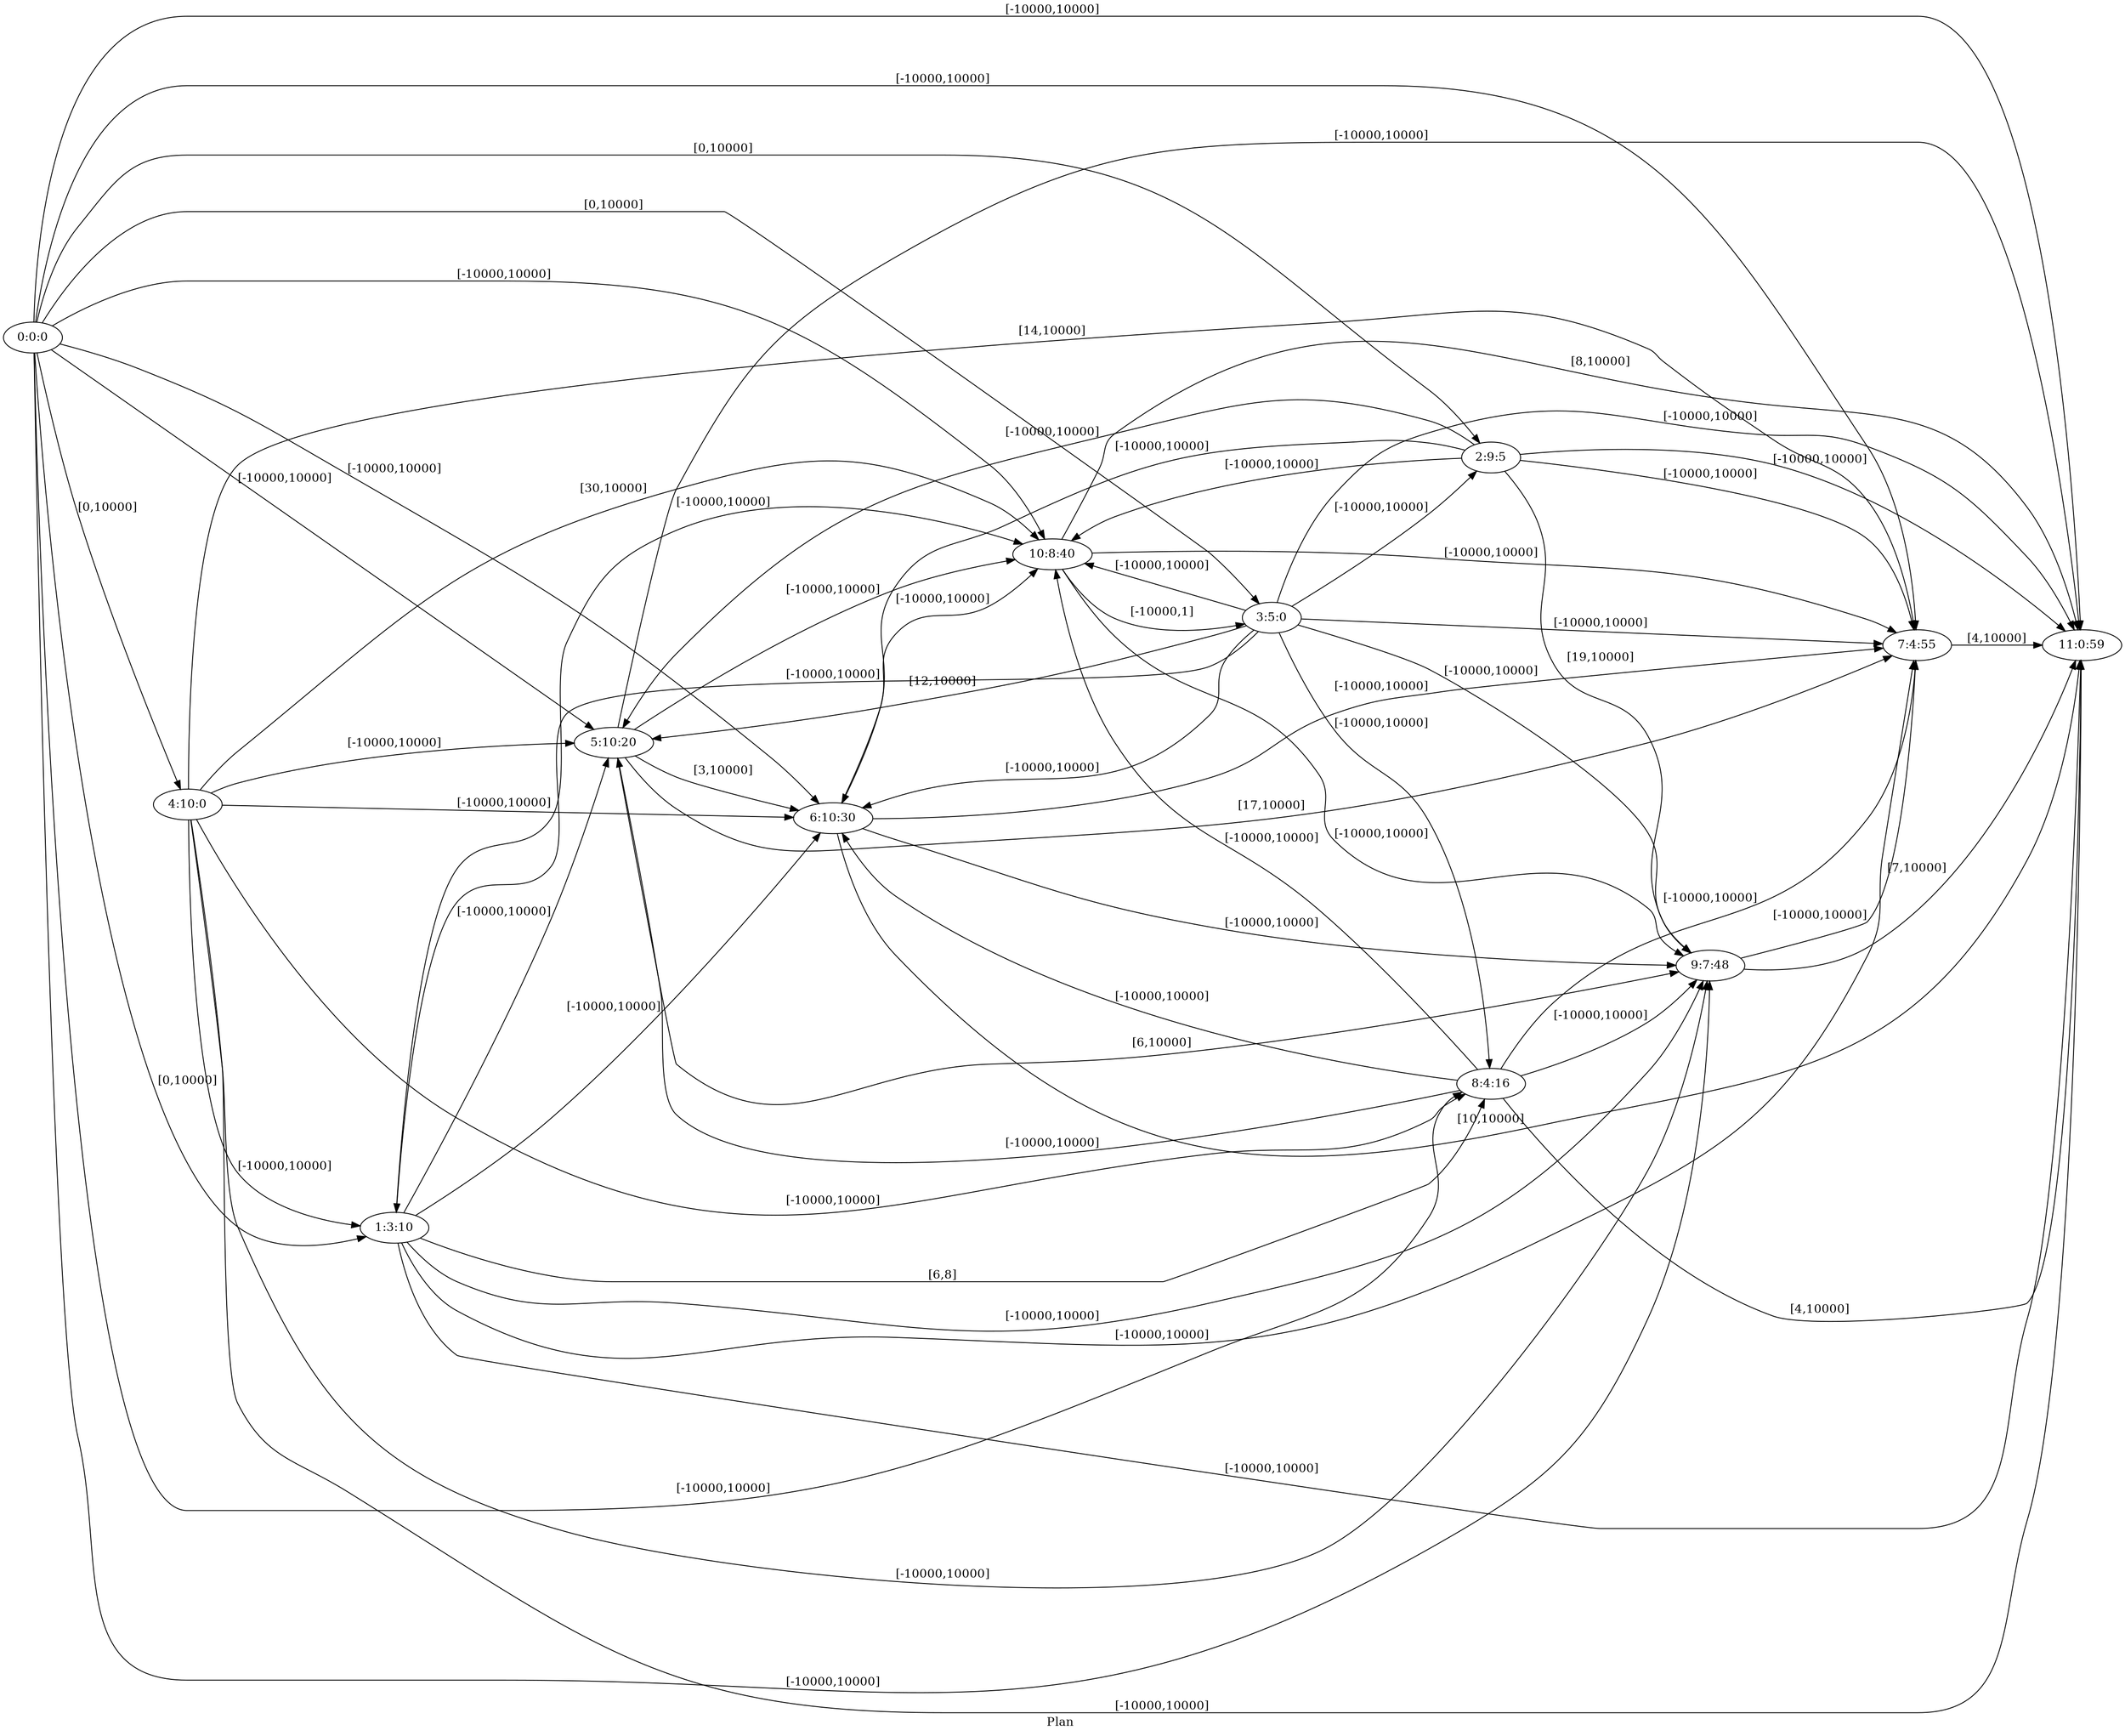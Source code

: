 digraph G {
 rankdir = LR;
 nodesep = .45; 
 size = 30;
label="Plan ";
 fldt = 0.760245;
"0:0:0"->"1:3:10"[ label = "[0,10000]"];
"0:0:0"->"2:9:5"[ label = "[0,10000]"];
"0:0:0"->"3:5:0"[ label = "[0,10000]"];
"0:0:0"->"4:10:0"[ label = "[0,10000]"];
"0:0:0"->"5:10:20"[ label = "[-10000,10000]"];
"0:0:0"->"6:10:30"[ label = "[-10000,10000]"];
"0:0:0"->"7:4:55"[ label = "[-10000,10000]"];
"0:0:0"->"8:4:16"[ label = "[-10000,10000]"];
"0:0:0"->"9:7:48"[ label = "[-10000,10000]"];
"0:0:0"->"10:8:40"[ label = "[-10000,10000]"];
"0:0:0"->"11:0:59"[ label = "[-10000,10000]"];
"1:3:10"->"5:10:20"[ label = "[-10000,10000]"];
"1:3:10"->"6:10:30"[ label = "[-10000,10000]"];
"1:3:10"->"7:4:55"[ label = "[-10000,10000]"];
"1:3:10"->"8:4:16"[ label = "[6,8]"];
"1:3:10"->"9:7:48"[ label = "[-10000,10000]"];
"1:3:10"->"10:8:40"[ label = "[-10000,10000]"];
"1:3:10"->"11:0:59"[ label = "[-10000,10000]"];
"2:9:5"->"5:10:20"[ label = "[-10000,10000]"];
"2:9:5"->"6:10:30"[ label = "[-10000,10000]"];
"2:9:5"->"7:4:55"[ label = "[-10000,10000]"];
"2:9:5"->"9:7:48"[ label = "[19,10000]"];
"2:9:5"->"10:8:40"[ label = "[-10000,10000]"];
"2:9:5"->"11:0:59"[ label = "[-10000,10000]"];
"3:5:0"->"1:3:10"[ label = "[-10000,10000]"];
"3:5:0"->"2:9:5"[ label = "[-10000,10000]"];
"3:5:0"->"5:10:20"[ label = "[12,10000]"];
"3:5:0"->"6:10:30"[ label = "[-10000,10000]"];
"3:5:0"->"7:4:55"[ label = "[-10000,10000]"];
"3:5:0"->"8:4:16"[ label = "[-10000,10000]"];
"3:5:0"->"9:7:48"[ label = "[-10000,10000]"];
"3:5:0"->"10:8:40"[ label = "[-10000,10000]"];
"3:5:0"->"11:0:59"[ label = "[-10000,10000]"];
"4:10:0"->"1:3:10"[ label = "[-10000,10000]"];
"4:10:0"->"5:10:20"[ label = "[-10000,10000]"];
"4:10:0"->"6:10:30"[ label = "[-10000,10000]"];
"4:10:0"->"7:4:55"[ label = "[14,10000]"];
"4:10:0"->"8:4:16"[ label = "[-10000,10000]"];
"4:10:0"->"9:7:48"[ label = "[-10000,10000]"];
"4:10:0"->"10:8:40"[ label = "[30,10000]"];
"4:10:0"->"11:0:59"[ label = "[-10000,10000]"];
"5:10:20"->"6:10:30"[ label = "[3,10000]"];
"5:10:20"->"7:4:55"[ label = "[17,10000]"];
"5:10:20"->"9:7:48"[ label = "[6,10000]"];
"5:10:20"->"10:8:40"[ label = "[-10000,10000]"];
"5:10:20"->"11:0:59"[ label = "[-10000,10000]"];
"6:10:30"->"7:4:55"[ label = "[-10000,10000]"];
"6:10:30"->"9:7:48"[ label = "[-10000,10000]"];
"6:10:30"->"10:8:40"[ label = "[-10000,10000]"];
"6:10:30"->"11:0:59"[ label = "[10,10000]"];
"7:4:55"->"11:0:59"[ label = "[4,10000]"];
"8:4:16"->"5:10:20"[ label = "[-10000,10000]"];
"8:4:16"->"6:10:30"[ label = "[-10000,10000]"];
"8:4:16"->"7:4:55"[ label = "[-10000,10000]"];
"8:4:16"->"9:7:48"[ label = "[-10000,10000]"];
"8:4:16"->"10:8:40"[ label = "[-10000,10000]"];
"8:4:16"->"11:0:59"[ label = "[4,10000]"];
"9:7:48"->"7:4:55"[ label = "[-10000,10000]"];
"9:7:48"->"11:0:59"[ label = "[7,10000]"];
"10:8:40"->"3:5:0"[ label = "[-10000,1]"];
"10:8:40"->"7:4:55"[ label = "[-10000,10000]"];
"10:8:40"->"9:7:48"[ label = "[-10000,10000]"];
"10:8:40"->"11:0:59"[ label = "[8,10000]"];
}
